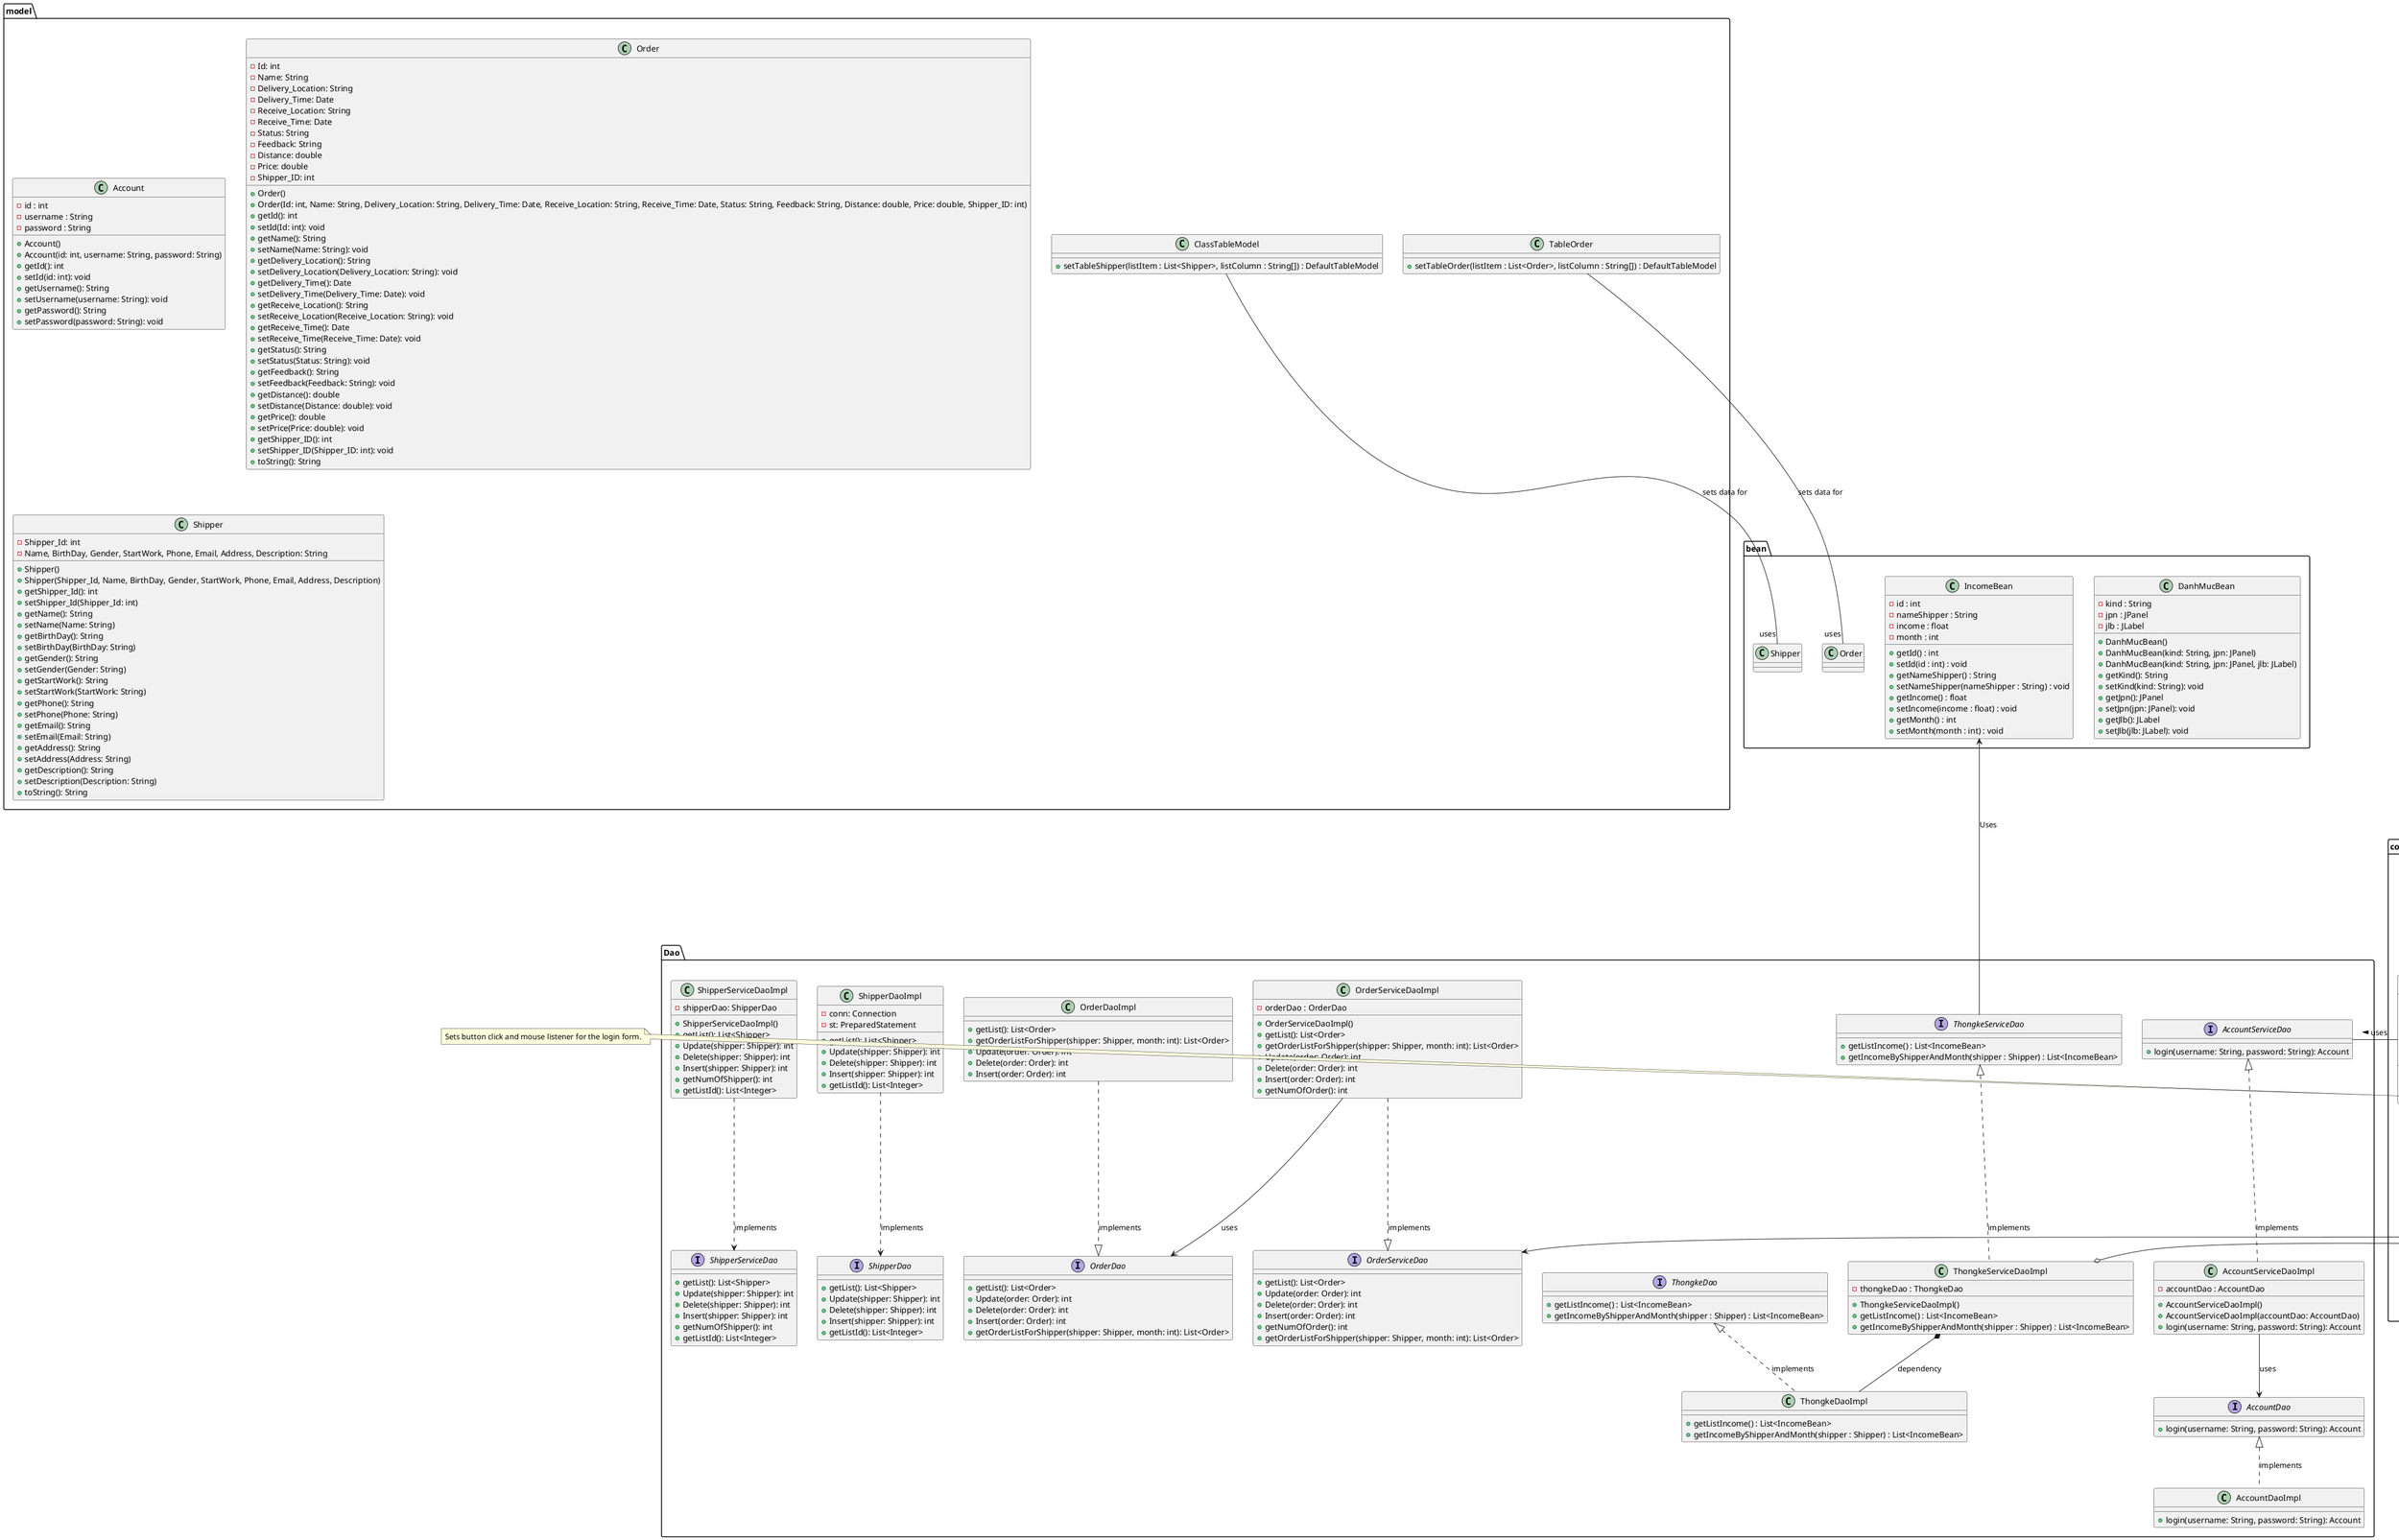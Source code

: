 @startuml
package Dao {
interface AccountDao {
    {method} + login(username: String, password: String): Account
}

interface AccountServiceDao {
    {method} + login(username: String, password: String): Account
}

class AccountDaoImpl {
    + login(username: String, password: String): Account
}

class AccountServiceDaoImpl {
    - accountDao : AccountDao
    + AccountServiceDaoImpl()
    + AccountServiceDaoImpl(accountDao: AccountDao)
    + login(username: String, password: String): Account
}
}
package controller {
class AccountController {
    - jFrame : JFrame
    - jtfUsername : JTextField
    - jpwfPassword : JPasswordField
    - jllbMsg : JLabel
    - btnLogin : JButton
    - accountServiceDao : AccountServiceDao
    + AccountController()
    + AccountController(jFrame: JFrame, jtfUsername: JTextField, jpwfPassword: JPasswordField, jllbMsg: JLabel, btnLogin: JButton)
    + setEvent(): void
}
}
package model {
class Account {
    - id : int
    - username : String
    - password : String
    + Account()
    + Account(id: int, username: String, password: String)
    + getId(): int
    + setId(id: int): void
    + getUsername(): String
    + setUsername(username: String): void
    + getPassword(): String
    + setPassword(password: String): void
}
}
package database {
class JDBCUtil {
    {static} + getConnection(): Connection
    {static} + closeConnection(conn: Connection): void
}
}
package view {
class LoginJFrame {
    - jpnRoot : JPanel
    - jLabel1 : JLabel
    - jLabel2 : JLabel
    - jLabel3 : JLabel
    - jLabel4 : JLabel
    - jlbMsg : JLabel
    - jtfUsername : JTextField
    - jpwfPassword : JPasswordField
    - btnLogin : JButton
    + initComponents(): void
    + LoginJFrame()
    + jpwfPasswordActionPerformed(evt: ActionEvent): void
    + btnLoginActionPerformed(evt: ActionEvent): void
    + jtfUsernameActionPerformed(evt: ActionEvent): void
}
}
AccountServiceDao <|.. AccountServiceDaoImpl : implements
AccountDao <|.. AccountDaoImpl : implements
AccountServiceDaoImpl --> AccountDao : uses

AccountController -- AccountServiceDao : uses >
AccountController --> LoginJFrame : Initializes >
AccountController --> JTextField : Uses >
AccountController --> JPasswordField : Uses >
AccountController --> JLabel : Uses >
AccountController --> JButton : Uses >

LoginJFrame --> AccountController: Initializes
note left of AccountController::setEvent
  Sets button click and mouse listener for the login form.
end note

package bean {
    class DanhMucBean {
        - kind : String
        - jpn : JPanel
        - jlb : JLabel
        + DanhMucBean()
        + DanhMucBean(kind: String, jpn: JPanel)
        + DanhMucBean(kind: String, jpn: JPanel, jlb: JLabel)
        + getKind(): String
        + setKind(kind: String): void
        + getJpn(): JPanel
        + setJpn(jpn: JPanel): void
        + getJlb(): JLabel
        + setJlb(jlb: JLabel): void
    }
}

package controller {
    class ChuyenManHinhController {
        - root : JPanel
        - kindSelected : String
        - listItem : List<DanhMucBean>
        + ChuyenManHinhController(jpnRoot: JPanel)
        + setView(jpnItem: JPanel, jlbItem: JLabel): void
        + setEvent(listItem: List<DanhMucBean>): void
        + {inner} class LabelEvent
        + setChangeBackground(kind: String): void
    }
}
package view {
    class MainJFrame {
        - jpnMenu : JPanel
        - jbnView : JPanel
        + MainJFrame()
        + initComponents(): void
    }
    class TrangChuJPanel {
        + TrangChuJPanel()
        + initComponents(): void
        + getNumOfShipper(): JLabel
        + getNumOfOrder(): JLabel
    }
}

view.MainJFrame --> controller.ChuyenManHinhController: uses
view.TrangChuJPanel --> controller.LoiTatController : uses


package Dao {
    interface OrderDao {
        + getList(): List<Order>
        + Update(order: Order): int
        + Delete(order: Order): int
        + Insert(order: Order): int
        + getOrderListForShipper(shipper: Shipper, month: int): List<Order>
    }

    class OrderDaoImpl {
        + getList(): List<Order>
        + getOrderListForShipper(shipper: Shipper, month: int): List<Order>
        + Update(order: Order): int
        + Delete(order: Order): int
        + Insert(order: Order): int
    }

    interface OrderServiceDao {
        + getList(): List<Order>
        + Update(order: Order): int
        + Delete(order: Order): int
        + Insert(order: Order): int
        + getNumOfOrder(): int
        + getOrderListForShipper(shipper: Shipper, month: int): List<Order>
    }

    class OrderServiceDaoImpl {
        - orderDao : OrderDao
        + OrderServiceDaoImpl()
        + getList(): List<Order>
        + getOrderListForShipper(shipper: Shipper, month: int): List<Order>
        + Update(order: Order): int
        + Delete(order: Order): int
        + Insert(order: Order): int
        + getNumOfOrder(): int
    }
}

package controller {

class OrderController {
    - btnSubmit: JButton
    - jdcDT: JDateChooser
    - jdcRT: JDateChooser
    - jrbPending: JRadioButton
    - jrbProcessing: JRadioButton
    - jrbCompleted: JRadioButton
    - jtaDL: JTextArea
    - jtaRL: JTextArea
    - jtaFeedback: JTextArea
    - jlbID: JLabel
    - jtfName: JTextField
    - jtfDistance: JTextField
    - jtfPrice: JTextField
    - jlbMsg: JLabel
    - btnDelete: JButton
    - jcbList_id: JComboBox<Integer>
    - btnRandom: JButton
    - shipperServiceDao: ShipperServiceDao
    - order: Order
    - orderServiceDao: OrderServiceDao

    + OrderController(btnSubmit: JButton, jdcDT: JDateChooser, jdcRT: JDateChooser, jrbPending: JRadioButton, jrbProcessing: JRadioButton, jrbCompleted: JRadioButton, jtaDL: JTextArea, jtaRL: JTextArea, jtaFeedback: JTextArea, jtfName: JTextField, jtfDistance: JTextField, jtfPrice: JTextField, jtfShipper_id: JTextField, jlbMsg: JLabel, jcbList_id: JComboBox<Integer>, btnRandom: JButton)
    + OrderController(btnSubmit: JButton, jdcDT: JDateChooser, jdcRT: JDateChooser, jrbPending: JRadioButton, jrbProcessing: JRadioButton, jrbCompleted: JRadioButton, jtaDL: JTextArea, jtaRL: JTextArea, jtaFeedback: JTextArea, jlbID: JLabel, jtfName: JTextField, jtfDistance: JTextField, jtfPrice: JTextField, jlbMsg: JLabel, btnDelete: JButton, jcbList_id: JComboBox<Integer>, btnRandom: JButton)
    + setView(order: Order): void
    + setEvent(s: String): void
    - showDialog(msg: String): boolean
    - covertDateToDateSql(d: Date): java.sql.Date
    - isStatusNull(): boolean
}


class QuanLyOrderController {
    - jlbID: JLabel
    - jlbName: JLabel
    - jmcMonth: JMonthChooser
    - jpnView: JPanel
    - btnAdd: JButton
    - jtfSearch: JTextField
    - btnPrint: JButton
    - orderServiceDao: OrderServiceDao
    - listColumn: String[]
    - rowSorter: TableRowSorter<TableModel>

    + QuanLyOrderController(jlbID: JLabel, jlbName: JLabel, jmcMonth: JMonthChooser, jpnView: JPanel, jtfSearch: JTextField)
    + QuanLyOrderController(jpnView: JPanel, btnAdd: JButton, jtfSearch: JTextField, btnPrint: JButton)
    + initTable(): void
    + initTable(shipper: Shipper): void
    - setupTable(table: JTable): void
    - initSearchListener(): void
    - initMouseListener(table: JTable): void
    - initMonthChooserListener(shipper: Shipper): void
    - refreshTable(table: JTable): void
    + initEvents(): void
    {static} - showExportSuccessDialog(s: String): void
}


}



package view {

    class InsertOrderJFrame {
        - initComponents(): void
        + InsertOrderJFrame()
    }

    class ListOrderJFrame {
        - initComponents(): void
        + ListOrderJFrame(shipper: Shipper)
    }

    class UpdateOrDeleteOrder {
        - initComponents(): void
        + UpdateOrDeleteOrder(order: Order)
    }
}

package model {

class Order {
    - Id: int
    - Name: String
    - Delivery_Location: String
    - Delivery_Time: Date
    - Receive_Location: String
    - Receive_Time: Date
    - Status: String
    - Feedback: String
    - Distance: double
    - Price: double
    - Shipper_ID: int

    + Order()
    + Order(Id: int, Name: String, Delivery_Location: String, Delivery_Time: Date, Receive_Location: String, Receive_Time: Date, Status: String, Feedback: String, Distance: double, Price: double, Shipper_ID: int)
    + getId(): int
    + setId(Id: int): void
    + getName(): String
    + setName(Name: String): void
    + getDelivery_Location(): String
    + setDelivery_Location(Delivery_Location: String): void
    + getDelivery_Time(): Date
    + setDelivery_Time(Delivery_Time: Date): void
    + getReceive_Location(): String
    + setReceive_Location(Receive_Location: String): void
    + getReceive_Time(): Date
    + setReceive_Time(Receive_Time: Date): void
    + getStatus(): String
    + setStatus(Status: String): void
    + getFeedback(): String
    + setFeedback(Feedback: String): void
    + getDistance(): double
    + setDistance(Distance: double): void
    + getPrice(): double
    + setPrice(Price: double): void
    + getShipper_ID(): int
    + setShipper_ID(Shipper_ID: int): void
    + toString(): String

}

}

InsertOrderJFrame --> OrderController : instantiates
InsertOrderJFrame --> "1" ShipperServiceDaoImpl : uses

ListOrderJFrame --> "1" QuanLyOrderController : uses

UpdateOrDeleteOrder --> OrderController : uses
UpdateOrDeleteOrder --> "1" ShipperServiceDaoImpl : uses

OrderDaoImpl ..|> OrderDao : implements
OrderServiceDaoImpl ..|> OrderServiceDao : implements
OrderServiceDaoImpl --> OrderDao : uses

QuanLyOrderController --> OrderServiceDao : uses
ShipperServiceDaoImpl ..|> ShipperServiceDao : implements
QuanLyOrderController --> ShipperServiceDao : uses


package Dao {
    interface ShipperDao {
        +getList(): List<Shipper>
        +Update(shipper: Shipper): int
        +Delete(shipper: Shipper): int
        +Insert(shipper: Shipper): int
        +getListId(): List<Integer>
    }

    class ShipperDaoImpl {
        -conn: Connection
        -st: PreparedStatement
        +getList(): List<Shipper>
        +Update(shipper: Shipper): int
        +Delete(shipper: Shipper): int
        +Insert(shipper: Shipper): int
        +getListId(): List<Integer>
    }

    interface ShipperServiceDao {
        +getList(): List<Shipper>
        +Update(shipper: Shipper): int
        +Delete(shipper: Shipper): int
        +Insert(shipper: Shipper): int
        +getNumOfShipper(): int
        +getListId(): List<Integer>
    }

    class ShipperServiceDaoImpl {
        -shipperDao: ShipperDao
        +ShipperServiceDaoImpl()
        +getList(): List<Shipper>
        +Update(shipper: Shipper): int
        +Delete(shipper: Shipper): int
        +Insert(shipper: Shipper): int
        +getNumOfShipper(): int
        +getListId(): List<Integer>
    }

    ShipperDaoImpl ..> ShipperDao : implements
    ShipperServiceDaoImpl ..> ShipperServiceDao : implements
}

package controller {
    class ShipperController {
        -btnSubmit: JButton
        -jdcDob, jdcStartwork: JDateChooser
        -jrbNam, jrbNu: JRadioButton
        -jtaAdress, jtaDescription: JTextArea
        -jlbID, jlbMsg: JLabel
        -jtfName, jtfPhone, jtfEmail: JTextField
        -btnDelete: JButton
        -shipper: Shipper
        -shipperServiceDao: ShipperServiceDao
        -pattern_phone, pattern_email: Pattern
        +setView(shipper: Shipper)
        +setEvent(s: String)
        +showDialog(msg: String): boolean 
        +validate_phone(phoneNumber: String): boolean
        +validate_email(email: String): boolean
    }

    class QuanLyShipperController {
        -jpnView: JPanel
        -btnAdd, btnPrint: JButton
        -jtfSearch: JTextField
        -rowSorter: TableRowSorter<TableModel>
        -shipperServiceDao: ShipperServiceDao
        -listColumn: String[]
        +setDataToTable()
        +setEvent()
    }

    ShipperController "1" -- "1" ShipperServiceDaoImpl : uses >
    QuanLyShipperController "1" -- "1" ShipperServiceDaoImpl : uses >
}

package model {
    class Shipper {
        -Shipper_Id: int
        -Name, BirthDay, Gender, StartWork, Phone, Email, Address, Description: String
        +Shipper()
        +Shipper(Shipper_Id, Name, BirthDay, Gender, StartWork, Phone, Email, Address, Description)
        +getShipper_Id(): int
        +setShipper_Id(Shipper_Id: int)
        +getName(): String
        +setName(Name: String)
        +getBirthDay(): String
        +setBirthDay(BirthDay: String)
        +getGender(): String
        +setGender(Gender: String)
        +getStartWork(): String
        +setStartWork(StartWork: String)
        +getPhone(): String
        +setPhone(Phone: String)
        +getEmail(): String
        +setEmail(Email: String)
        +getAddress(): String
        +setAddress(Address: String)
        +getDescription(): String
        +setDescription(Description: String)
        +toString(): String
    }
}

package view {
    class InsertShipperJFrame {
        -btnSubmit: JButton
        -jdcDob, jdcStartwork: JDateChooser
        -jrbNam, jrbNu: JRadioButton
        -jtaAddress, jtaDescription: JTextArea
        -jtfName, jtfPhone, jtfEmail: JTextField
        -jlbMsg: JLabel
        +InsertShipperJFrame(shipper: Shipper)
    }

    class UpdateOrDeleteShipperJFrame {
        -btnSubmit, btnDelete: JButton
        -jdcDob, jdcStartwork: JDateChooser
        -jrbNam, jrbNu: JRadioButton
        -jtaAddress, jtaDescription: JTextArea
        -jlbID: JLabel
        -jtfName, jtfPhone, jtfEmail: JTextField
        -jlbMsg: JLabel
        +UpdateOrDeleteShipperJFrame(shipper: Shipper)
    }

    class ShipperOrOrderJPanel {
        +ShipperOrOrderJPanel(s: String)
    }

    InsertShipperJFrame --> "1" ShipperController : uses >
    UpdateOrDeleteShipperJFrame --> "1" ShipperController : uses >
    ShipperOrOrderJPanel --> "0..1" QuanLyShipperController : uses >
}


package Dao {

    interface ThongkeDao {
        + getListIncome() : List<IncomeBean>
        + getIncomeByShipperAndMonth(shipper : Shipper) : List<IncomeBean>
    }

    class ThongkeDaoImpl {
        + getListIncome() : List<IncomeBean>
        + getIncomeByShipperAndMonth(shipper : Shipper) : List<IncomeBean>
    }

    interface ThongkeServiceDao {
        + getListIncome() : List<IncomeBean>
        + getIncomeByShipperAndMonth(shipper : Shipper) : List<IncomeBean>
    }

    class ThongkeServiceDaoImpl {
        - thongkeDao : ThongkeDao
        + ThongkeServiceDaoImpl()
        + getListIncome() : List<IncomeBean>
        + getIncomeByShipperAndMonth(shipper : Shipper) : List<IncomeBean>
    }

    ThongkeDao <|.. ThongkeDaoImpl : implements
    ThongkeServiceDao <|.. ThongkeServiceDaoImpl : implements
    ThongkeServiceDaoImpl *-- ThongkeDaoImpl : dependency
}


package bean {
    class IncomeBean {
        - id : int
        - nameShipper : String
        - income : float
        - month : int
        + getId() : int
        + setId(id : int) : void
        + getNameShipper() : String
        + setNameShipper(nameShipper : String) : void
        + getIncome() : float
        + setIncome(income : float) : void
        + getMonth() : int
        + setMonth(month : int) : void
    }
}

package controller {
    class QuanLyThongKeController {
        - thongkeServiceDao : ThongkeServiceDao
        + QuanLyThongKeController()
        + setDataToChart1(jpnItem : JPanel) : void
    }
}

package view {

    class ThongKeJPanel {
        - jPanel1 : JPanel
        - jPanel3 : JPanel
        - jpnChart1 : JPanel
        + ThongKeJPanel()
        + initComponents() : void
    }

}

package model {
    class ClassTableModel {
        + setTableShipper(listItem : List<Shipper>, listColumn : String[]) : DefaultTableModel
    }

    class TableOrder {
        + setTableOrder(listItem : List<Order>, listColumn : String[]) : DefaultTableModel
    }
}

bean.IncomeBean <-- Dao.ThongkeServiceDao : Uses
Dao.ThongkeServiceDaoImpl o-- controller.QuanLyThongKeController : Uses
controller.QuanLyThongKeController ..> view.ThongKeJPanel : Data setup
model.ClassTableModel -- "uses" bean.Shipper : sets data for
model.TableOrder -- "uses" bean.Order : sets data for


package view {

    class IncomeByShipper {
        - jPanel1 : JPanel
        - jLabel1 : JLabel
        - jLabel2 : JLabel
        - jlbID : JLabel
        - jlbName : JLabel
        - jpnView : JPanel
        + IncomeByShipper(shipper : Shipper)
        + initComponents() : void
    }
}

package controller {
    class QuanLyThongKeController {
        + QuanLyThongKeController(shipper : Shipper)
        + setDataToChart2(jpnItem : JPanel) : void
    }
}

IncomeByShipper --|> JFrame : extends
IncomeByShipper o-- "1" Shipper : has

view.IncomeByShipper ..> controller.QuanLyThongKeController : Uses
view.IncomeByShipper --|> javax.swing.JFrame

package test {

    class ShipperTest {

        + main(args: String[]) : void
    }

}

test.ShipperTest -right-> view.LoginJFrame: creates >>
@enduml